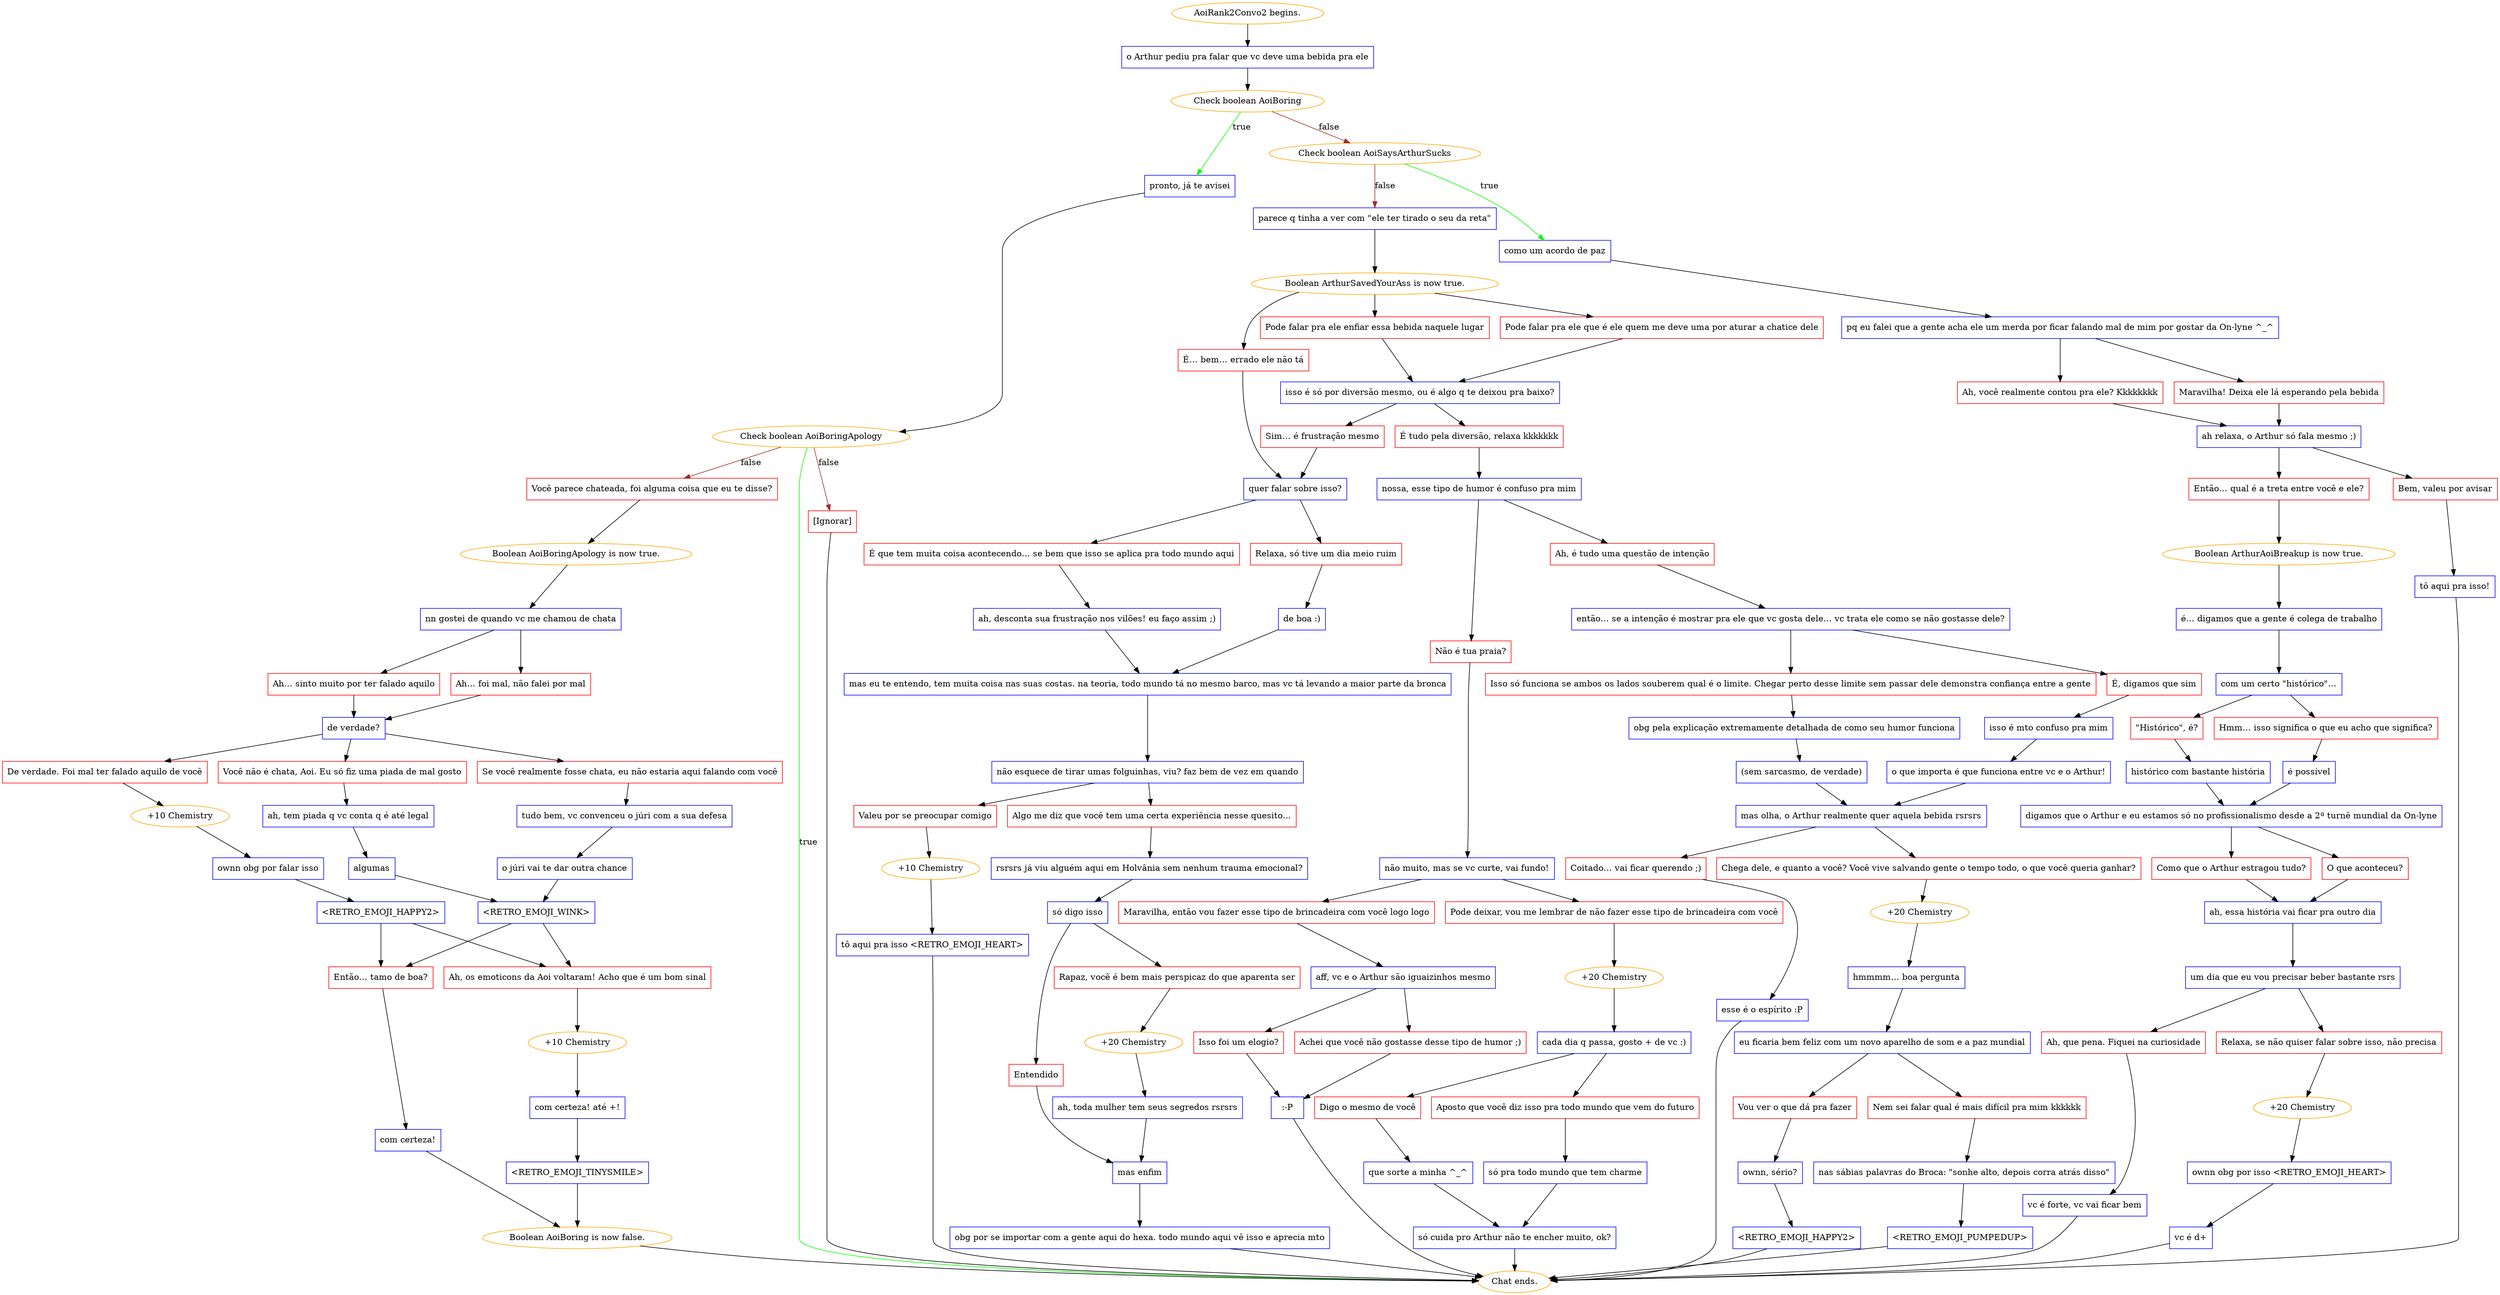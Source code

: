 digraph {
	"AoiRank2Convo2 begins." [color=orange];
		"AoiRank2Convo2 begins." -> j4273086678;
	j4273086678 [label="o Arthur pediu pra falar que vc deve uma bebida pra ele",shape=box,color=blue];
		j4273086678 -> j1813516089;
	j1813516089 [label="Check boolean AoiBoring",color=orange];
		j1813516089 -> j1745578991 [label=true,color=green];
		j1813516089 -> j465871379 [label=false,color=brown];
	j1745578991 [label="pronto, já te avisei",shape=box,color=blue];
		j1745578991 -> j2848214661;
	j465871379 [label="Check boolean AoiSaysArthurSucks",color=orange];
		j465871379 -> j758398367 [label=true,color=green];
		j465871379 -> j4197836338 [label=false,color=brown];
	j2848214661 [label="Check boolean AoiBoringApology",color=orange];
		j2848214661 -> "Chat ends." [label=true,color=green];
		j2848214661 -> j3036723249 [label=false,color=brown];
		j2848214661 -> j984287941 [label=false,color=brown];
	j758398367 [label="como um acordo de paz",shape=box,color=blue];
		j758398367 -> j1634600311;
	j4197836338 [label="parece q tinha a ver com \"ele ter tirado o seu da reta\"",shape=box,color=blue];
		j4197836338 -> j181488844;
	"Chat ends." [color=orange];
	j3036723249 [label="Você parece chateada, foi alguma coisa que eu te disse?",shape=box,color=red];
		j3036723249 -> j256183940;
	j984287941 [label="[Ignorar]",shape=box,color=red];
		j984287941 -> "Chat ends.";
	j1634600311 [label="pq eu falei que a gente acha ele um merda por ficar falando mal de mim por gostar da On-lyne ^_^",shape=box,color=blue];
		j1634600311 -> j2681605263;
		j1634600311 -> j2760018545;
	j181488844 [label="Boolean ArthurSavedYourAss is now true.",color=orange];
		j181488844 -> j1638405647;
		j181488844 -> j1228211097;
		j181488844 -> j3413924682;
	j256183940 [label="Boolean AoiBoringApology is now true.",color=orange];
		j256183940 -> j1062612736;
	j2681605263 [label="Maravilha! Deixa ele lá esperando pela bebida",shape=box,color=red];
		j2681605263 -> j288951698;
	j2760018545 [label="Ah, você realmente contou pra ele? Kkkkkkkk",shape=box,color=red];
		j2760018545 -> j288951698;
	j1638405647 [label="É… bem… errado ele não tá",shape=box,color=red];
		j1638405647 -> j1601044119;
	j1228211097 [label="Pode falar pra ele enfiar essa bebida naquele lugar",shape=box,color=red];
		j1228211097 -> j1757039189;
	j3413924682 [label="Pode falar pra ele que é ele quem me deve uma por aturar a chatice dele",shape=box,color=red];
		j3413924682 -> j1757039189;
	j1062612736 [label="nn gostei de quando vc me chamou de chata",shape=box,color=blue];
		j1062612736 -> j2820713385;
		j1062612736 -> j4041553544;
	j288951698 [label="ah relaxa, o Arthur só fala mesmo ;)",shape=box,color=blue];
		j288951698 -> j296276335;
		j288951698 -> j1705999202;
	j1601044119 [label="quer falar sobre isso?",shape=box,color=blue];
		j1601044119 -> j3030081571;
		j1601044119 -> j1659178999;
	j1757039189 [label="isso é só por diversão mesmo, ou é algo q te deixou pra baixo?",shape=box,color=blue];
		j1757039189 -> j1969900826;
		j1757039189 -> j461346898;
	j2820713385 [label="Ah… foi mal, não falei por mal",shape=box,color=red];
		j2820713385 -> j1303013042;
	j4041553544 [label="Ah… sinto muito por ter falado aquilo",shape=box,color=red];
		j4041553544 -> j1303013042;
	j296276335 [label="Bem, valeu por avisar",shape=box,color=red];
		j296276335 -> j3238355073;
	j1705999202 [label="Então… qual é a treta entre você e ele?",shape=box,color=red];
		j1705999202 -> j1710325252;
	j3030081571 [label="Relaxa, só tive um dia meio ruim",shape=box,color=red];
		j3030081571 -> j3904931362;
	j1659178999 [label="É que tem muita coisa acontecendo… se bem que isso se aplica pra todo mundo aqui",shape=box,color=red];
		j1659178999 -> j1525659370;
	j1969900826 [label="Sim… é frustração mesmo",shape=box,color=red];
		j1969900826 -> j1601044119;
	j461346898 [label="É tudo pela diversão, relaxa kkkkkkk",shape=box,color=red];
		j461346898 -> j1423674771;
	j1303013042 [label="de verdade?",shape=box,color=blue];
		j1303013042 -> j534390236;
		j1303013042 -> j2488010466;
		j1303013042 -> j1410918946;
	j3238355073 [label="tô aqui pra isso!",shape=box,color=blue];
		j3238355073 -> "Chat ends.";
	j1710325252 [label="Boolean ArthurAoiBreakup is now true.",color=orange];
		j1710325252 -> j2554257486;
	j3904931362 [label="de boa :)",shape=box,color=blue];
		j3904931362 -> j2747368980;
	j1525659370 [label="ah, desconta sua frustração nos vilões! eu faço assim ;)",shape=box,color=blue];
		j1525659370 -> j2747368980;
	j1423674771 [label="nossa, esse tipo de humor é confuso pra mim",shape=box,color=blue];
		j1423674771 -> j752606400;
		j1423674771 -> j3187658762;
	j534390236 [label="De verdade. Foi mal ter falado aquilo de você",shape=box,color=red];
		j534390236 -> j2975745571;
	j2488010466 [label="Você não é chata, Aoi. Eu só fiz uma piada de mal gosto",shape=box,color=red];
		j2488010466 -> j3363461089;
	j1410918946 [label="Se você realmente fosse chata, eu não estaria aqui falando com você",shape=box,color=red];
		j1410918946 -> j2436800011;
	j2554257486 [label="é… digamos que a gente é colega de trabalho",shape=box,color=blue];
		j2554257486 -> j2883475908;
	j2747368980 [label="mas eu te entendo, tem muita coisa nas suas costas. na teoria, todo mundo tá no mesmo barco, mas vc tá levando a maior parte da bronca",shape=box,color=blue];
		j2747368980 -> j3048727653;
	j752606400 [label="Não é tua praia?",shape=box,color=red];
		j752606400 -> j566273402;
	j3187658762 [label="Ah, é tudo uma questão de intenção",shape=box,color=red];
		j3187658762 -> j1107158008;
	j2975745571 [label="+10 Chemistry",color=orange];
		j2975745571 -> j2862535291;
	j3363461089 [label="ah, tem piada q vc conta q é até legal",shape=box,color=blue];
		j3363461089 -> j1892196188;
	j2436800011 [label="tudo bem, vc convenceu o júri com a sua defesa",shape=box,color=blue];
		j2436800011 -> j1085708628;
	j2883475908 [label="com um certo \"histórico\"…",shape=box,color=blue];
		j2883475908 -> j1722771130;
		j2883475908 -> j4203463183;
	j3048727653 [label="não esquece de tirar umas folguinhas, viu? faz bem de vez em quando",shape=box,color=blue];
		j3048727653 -> j3174214669;
		j3048727653 -> j3768893848;
	j566273402 [label="não muito, mas se vc curte, vai fundo!",shape=box,color=blue];
		j566273402 -> j162577977;
		j566273402 -> j1309463614;
	j1107158008 [label="então… se a intenção é mostrar pra ele que vc gosta dele… vc trata ele como se não gostasse dele?",shape=box,color=blue];
		j1107158008 -> j2208129405;
		j1107158008 -> j35705559;
	j2862535291 [label="ownn obg por falar isso",shape=box,color=blue];
		j2862535291 -> j915643679;
	j1892196188 [label="algumas",shape=box,color=blue];
		j1892196188 -> j242158032;
	j1085708628 [label="o júri vai te dar outra chance",shape=box,color=blue];
		j1085708628 -> j242158032;
	j1722771130 [label="Hmm… isso significa o que eu acho que significa?",shape=box,color=red];
		j1722771130 -> j522031733;
	j4203463183 [label="\"Histórico\", é?",shape=box,color=red];
		j4203463183 -> j2431677013;
	j3174214669 [label="Valeu por se preocupar comigo",shape=box,color=red];
		j3174214669 -> j4248421874;
	j3768893848 [label="Algo me diz que você tem uma certa experiência nesse quesito…",shape=box,color=red];
		j3768893848 -> j3680758592;
	j162577977 [label="Pode deixar, vou me lembrar de não fazer esse tipo de brincadeira com você",shape=box,color=red];
		j162577977 -> j292308948;
	j1309463614 [label="Maravilha, então vou fazer esse tipo de brincadeira com você logo logo",shape=box,color=red];
		j1309463614 -> j630951744;
	j2208129405 [label="Isso só funciona se ambos os lados souberem qual é o limite. Chegar perto desse limite sem passar dele demonstra confiança entre a gente",shape=box,color=red];
		j2208129405 -> j1040028506;
	j35705559 [label="É, digamos que sim",shape=box,color=red];
		j35705559 -> j2106270798;
	j915643679 [label="<RETRO_EMOJI_HAPPY2>",shape=box,color=blue];
		j915643679 -> j465492915;
		j915643679 -> j373204983;
	j242158032 [label="<RETRO_EMOJI_WINK>",shape=box,color=blue];
		j242158032 -> j465492915;
		j242158032 -> j373204983;
	j522031733 [label="é possível",shape=box,color=blue];
		j522031733 -> j785135339;
	j2431677013 [label="histórico com bastante história",shape=box,color=blue];
		j2431677013 -> j785135339;
	j4248421874 [label="+10 Chemistry",color=orange];
		j4248421874 -> j2542878931;
	j3680758592 [label="rsrsrs já viu alguém aqui em Holvânia sem nenhum trauma emocional?",shape=box,color=blue];
		j3680758592 -> j3464176038;
	j292308948 [label="+20 Chemistry",color=orange];
		j292308948 -> j1597530436;
	j630951744 [label="aff, vc e o Arthur são iguaizinhos mesmo",shape=box,color=blue];
		j630951744 -> j99606994;
		j630951744 -> j907351412;
	j1040028506 [label="obg pela explicação extremamente detalhada de como seu humor funciona",shape=box,color=blue];
		j1040028506 -> j2158029104;
	j2106270798 [label="isso é mto confuso pra mim",shape=box,color=blue];
		j2106270798 -> j3272069262;
	j465492915 [label="Então… tamo de boa?",shape=box,color=red];
		j465492915 -> j617121713;
	j373204983 [label="Ah, os emoticons da Aoi voltaram! Acho que é um bom sinal",shape=box,color=red];
		j373204983 -> j2359754369;
	j785135339 [label="digamos que o Arthur e eu estamos só no profissionalismo desde a 2ª turnê mundial da On-lyne",shape=box,color=blue];
		j785135339 -> j3911934324;
		j785135339 -> j1776015176;
	j2542878931 [label="tô aqui pra isso <RETRO_EMOJI_HEART>",shape=box,color=blue];
		j2542878931 -> "Chat ends.";
	j3464176038 [label="só digo isso",shape=box,color=blue];
		j3464176038 -> j1312758478;
		j3464176038 -> j3597199013;
	j1597530436 [label="cada dia q passa, gosto + de vc :)",shape=box,color=blue];
		j1597530436 -> j665635795;
		j1597530436 -> j1623573678;
	j99606994 [label="Isso foi um elogio?",shape=box,color=red];
		j99606994 -> j3282717222;
	j907351412 [label="Achei que você não gostasse desse tipo de humor ;)",shape=box,color=red];
		j907351412 -> j3282717222;
	j2158029104 [label="(sem sarcasmo, de verdade)",shape=box,color=blue];
		j2158029104 -> j2677010651;
	j3272069262 [label="o que importa é que funciona entre vc e o Arthur!",shape=box,color=blue];
		j3272069262 -> j2677010651;
	j617121713 [label="com certeza!",shape=box,color=blue];
		j617121713 -> j1984221796;
	j2359754369 [label="+10 Chemistry",color=orange];
		j2359754369 -> j1742209800;
	j3911934324 [label="O que aconteceu?",shape=box,color=red];
		j3911934324 -> j2535653090;
	j1776015176 [label="Como que o Arthur estragou tudo?",shape=box,color=red];
		j1776015176 -> j2535653090;
	j1312758478 [label="Rapaz, você é bem mais perspicaz do que aparenta ser",shape=box,color=red];
		j1312758478 -> j1269893568;
	j3597199013 [label="Entendido",shape=box,color=red];
		j3597199013 -> j1603232239;
	j665635795 [label="Digo o mesmo de você",shape=box,color=red];
		j665635795 -> j2942136576;
	j1623573678 [label="Aposto que você diz isso pra todo mundo que vem do futuro",shape=box,color=red];
		j1623573678 -> j3364799849;
	j3282717222 [label=":-P",shape=box,color=blue];
		j3282717222 -> "Chat ends.";
	j2677010651 [label="mas olha, o Arthur realmente quer aquela bebida rsrsrs",shape=box,color=blue];
		j2677010651 -> j2891258041;
		j2677010651 -> j3644918907;
	j1984221796 [label="Boolean AoiBoring is now false.",color=orange];
		j1984221796 -> "Chat ends.";
	j1742209800 [label="com certeza! até +!",shape=box,color=blue];
		j1742209800 -> j3248434141;
	j2535653090 [label="ah, essa história vai ficar pra outro dia",shape=box,color=blue];
		j2535653090 -> j412865354;
	j1269893568 [label="+20 Chemistry",color=orange];
		j1269893568 -> j629084399;
	j1603232239 [label="mas enfim",shape=box,color=blue];
		j1603232239 -> j496130443;
	j2942136576 [label="que sorte a minha ^_^",shape=box,color=blue];
		j2942136576 -> j3744033;
	j3364799849 [label="só pra todo mundo que tem charme",shape=box,color=blue];
		j3364799849 -> j3744033;
	j2891258041 [label="Coitado… vai ficar querendo ;)",shape=box,color=red];
		j2891258041 -> j1948891336;
	j3644918907 [label="Chega dele, e quanto a você? Você vive salvando gente o tempo todo, o que você queria ganhar?",shape=box,color=red];
		j3644918907 -> j232967192;
	j3248434141 [label="<RETRO_EMOJI_TINYSMILE>",shape=box,color=blue];
		j3248434141 -> j1984221796;
	j412865354 [label="um dia que eu vou precisar beber bastante rsrs",shape=box,color=blue];
		j412865354 -> j823562999;
		j412865354 -> j3945707857;
	j629084399 [label="ah, toda mulher tem seus segredos rsrsrs",shape=box,color=blue];
		j629084399 -> j1603232239;
	j496130443 [label="obg por se importar com a gente aqui do hexa. todo mundo aqui vê isso e aprecia mto",shape=box,color=blue];
		j496130443 -> "Chat ends.";
	j3744033 [label="só cuida pro Arthur não te encher muito, ok?",shape=box,color=blue];
		j3744033 -> "Chat ends.";
	j1948891336 [label="esse é o espírito :P",shape=box,color=blue];
		j1948891336 -> "Chat ends.";
	j232967192 [label="+20 Chemistry",color=orange];
		j232967192 -> j3741742920;
	j823562999 [label="Relaxa, se não quiser falar sobre isso, não precisa",shape=box,color=red];
		j823562999 -> j3173237645;
	j3945707857 [label="Ah, que pena. Fiquei na curiosidade",shape=box,color=red];
		j3945707857 -> j758332441;
	j3741742920 [label="hmmmm… boa pergunta",shape=box,color=blue];
		j3741742920 -> j2146733600;
	j3173237645 [label="+20 Chemistry",color=orange];
		j3173237645 -> j759071897;
	j758332441 [label="vc é forte, vc vai ficar bem",shape=box,color=blue];
		j758332441 -> "Chat ends.";
	j2146733600 [label="eu ficaria bem feliz com um novo aparelho de som e a paz mundial",shape=box,color=blue];
		j2146733600 -> j1951938385;
		j2146733600 -> j152558192;
	j759071897 [label="ownn obg por isso <RETRO_EMOJI_HEART>",shape=box,color=blue];
		j759071897 -> j423783046;
	j1951938385 [label="Vou ver o que dá pra fazer",shape=box,color=red];
		j1951938385 -> j4126167079;
	j152558192 [label="Nem sei falar qual é mais difícil pra mim kkkkkk",shape=box,color=red];
		j152558192 -> j4236968704;
	j423783046 [label="vc é d+",shape=box,color=blue];
		j423783046 -> "Chat ends.";
	j4126167079 [label="ownn, sério?",shape=box,color=blue];
		j4126167079 -> j2682020255;
	j4236968704 [label="nas sábias palavras do Broca: \"sonhe alto, depois corra atrás disso\"",shape=box,color=blue];
		j4236968704 -> j2705132100;
	j2682020255 [label="<RETRO_EMOJI_HAPPY2>",shape=box,color=blue];
		j2682020255 -> "Chat ends.";
	j2705132100 [label="<RETRO_EMOJI_PUMPEDUP>",shape=box,color=blue];
		j2705132100 -> "Chat ends.";
}